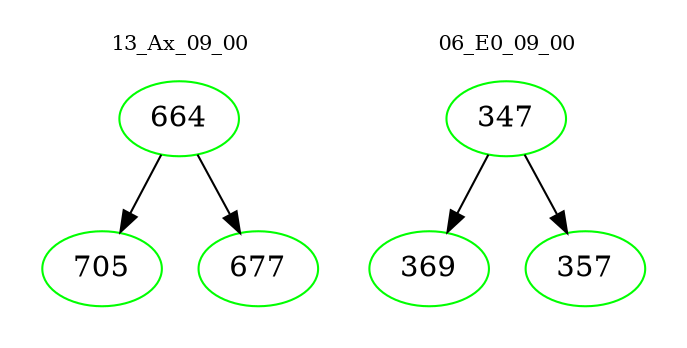 digraph{
subgraph cluster_0 {
color = white
label = "13_Ax_09_00";
fontsize=10;
T0_664 [label="664", color="green"]
T0_664 -> T0_705 [color="black"]
T0_705 [label="705", color="green"]
T0_664 -> T0_677 [color="black"]
T0_677 [label="677", color="green"]
}
subgraph cluster_1 {
color = white
label = "06_E0_09_00";
fontsize=10;
T1_347 [label="347", color="green"]
T1_347 -> T1_369 [color="black"]
T1_369 [label="369", color="green"]
T1_347 -> T1_357 [color="black"]
T1_357 [label="357", color="green"]
}
}
